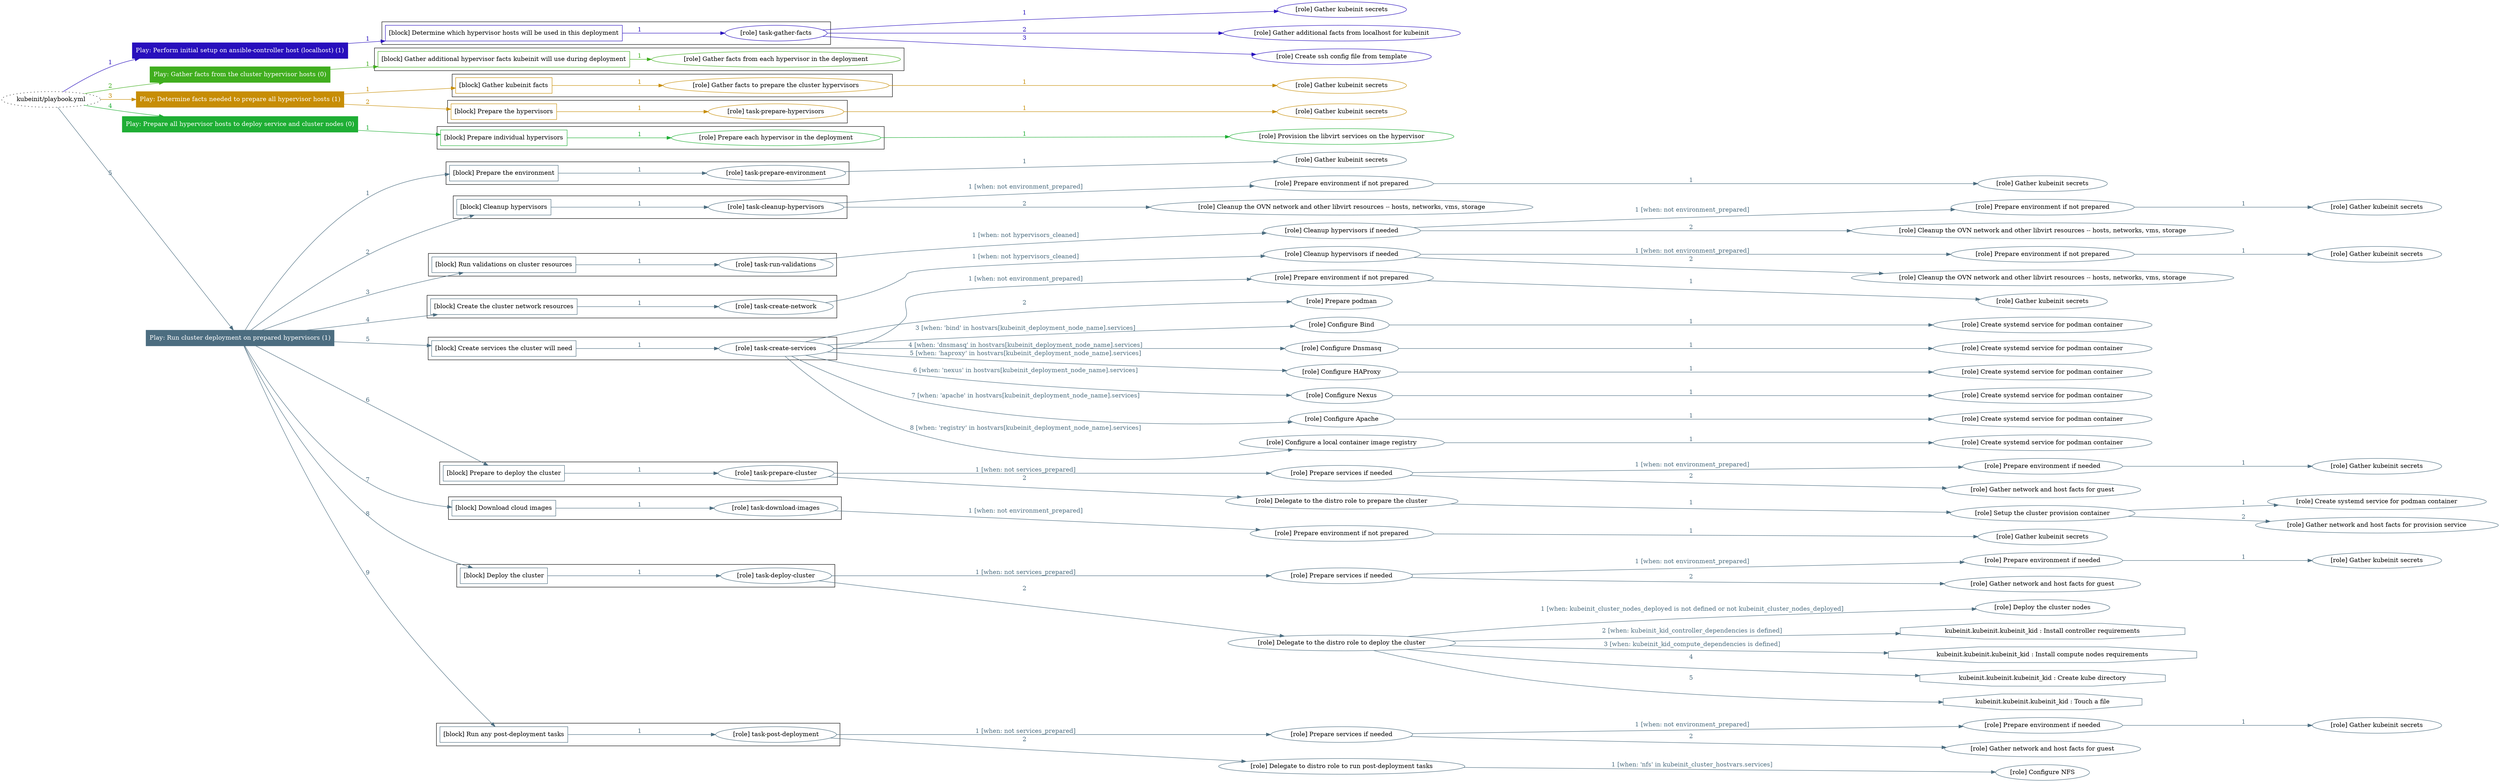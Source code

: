 digraph {
	graph [concentrate=true ordering=in rankdir=LR ratio=fill]
	edge [esep=5 sep=10]
	"kubeinit/playbook.yml" [URL="/home/runner/work/kubeinit/kubeinit/kubeinit/playbook.yml" id=playbook_4e5c50b9 style=dotted]
	play_be83b502 [label="Play: Perform initial setup on ansible-controller host (localhost) (1)" URL="/home/runner/work/kubeinit/kubeinit/kubeinit/playbook.yml" color="#280fbd" fontcolor="#ffffff" id=play_be83b502 shape=box style=filled tooltip=localhost]
	"kubeinit/playbook.yml" -> play_be83b502 [label="1 " color="#280fbd" fontcolor="#280fbd" id=edge_4e9e4ec0 labeltooltip="1 " tooltip="1 "]
	subgraph "Gather kubeinit secrets" {
		role_3963688c [label="[role] Gather kubeinit secrets" URL="/home/runner/.ansible/collections/ansible_collections/kubeinit/kubeinit/roles/kubeinit_prepare/tasks/build_hypervisors_group.yml" color="#280fbd" id=role_3963688c tooltip="Gather kubeinit secrets"]
	}
	subgraph "Gather additional facts from localhost for kubeinit" {
		role_2c9a92ce [label="[role] Gather additional facts from localhost for kubeinit" URL="/home/runner/.ansible/collections/ansible_collections/kubeinit/kubeinit/roles/kubeinit_prepare/tasks/build_hypervisors_group.yml" color="#280fbd" id=role_2c9a92ce tooltip="Gather additional facts from localhost for kubeinit"]
	}
	subgraph "Create ssh config file from template" {
		role_365f7366 [label="[role] Create ssh config file from template" URL="/home/runner/.ansible/collections/ansible_collections/kubeinit/kubeinit/roles/kubeinit_prepare/tasks/build_hypervisors_group.yml" color="#280fbd" id=role_365f7366 tooltip="Create ssh config file from template"]
	}
	subgraph "task-gather-facts" {
		role_6663f93b [label="[role] task-gather-facts" URL="/home/runner/work/kubeinit/kubeinit/kubeinit/playbook.yml" color="#280fbd" id=role_6663f93b tooltip="task-gather-facts"]
		role_6663f93b -> role_3963688c [label="1 " color="#280fbd" fontcolor="#280fbd" id=edge_693bb156 labeltooltip="1 " tooltip="1 "]
		role_6663f93b -> role_2c9a92ce [label="2 " color="#280fbd" fontcolor="#280fbd" id=edge_ea8eb855 labeltooltip="2 " tooltip="2 "]
		role_6663f93b -> role_365f7366 [label="3 " color="#280fbd" fontcolor="#280fbd" id=edge_2ed23f00 labeltooltip="3 " tooltip="3 "]
	}
	subgraph "Play: Perform initial setup on ansible-controller host (localhost) (1)" {
		play_be83b502 -> block_84d583a9 [label=1 color="#280fbd" fontcolor="#280fbd" id=edge_aeb4723a labeltooltip=1 tooltip=1]
		subgraph cluster_block_84d583a9 {
			block_84d583a9 [label="[block] Determine which hypervisor hosts will be used in this deployment" URL="/home/runner/work/kubeinit/kubeinit/kubeinit/playbook.yml" color="#280fbd" id=block_84d583a9 labeltooltip="Determine which hypervisor hosts will be used in this deployment" shape=box tooltip="Determine which hypervisor hosts will be used in this deployment"]
			block_84d583a9 -> role_6663f93b [label="1 " color="#280fbd" fontcolor="#280fbd" id=edge_0059473e labeltooltip="1 " tooltip="1 "]
		}
	}
	play_f57421dd [label="Play: Gather facts from the cluster hypervisor hosts (0)" URL="/home/runner/work/kubeinit/kubeinit/kubeinit/playbook.yml" color="#40ae1e" fontcolor="#ffffff" id=play_f57421dd shape=box style=filled tooltip="Play: Gather facts from the cluster hypervisor hosts (0)"]
	"kubeinit/playbook.yml" -> play_f57421dd [label="2 " color="#40ae1e" fontcolor="#40ae1e" id=edge_0d307f2e labeltooltip="2 " tooltip="2 "]
	subgraph "Gather facts from each hypervisor in the deployment" {
		role_8747a042 [label="[role] Gather facts from each hypervisor in the deployment" URL="/home/runner/work/kubeinit/kubeinit/kubeinit/playbook.yml" color="#40ae1e" id=role_8747a042 tooltip="Gather facts from each hypervisor in the deployment"]
	}
	subgraph "Play: Gather facts from the cluster hypervisor hosts (0)" {
		play_f57421dd -> block_73d7bb6b [label=1 color="#40ae1e" fontcolor="#40ae1e" id=edge_a7dafd04 labeltooltip=1 tooltip=1]
		subgraph cluster_block_73d7bb6b {
			block_73d7bb6b [label="[block] Gather additional hypervisor facts kubeinit will use during deployment" URL="/home/runner/work/kubeinit/kubeinit/kubeinit/playbook.yml" color="#40ae1e" id=block_73d7bb6b labeltooltip="Gather additional hypervisor facts kubeinit will use during deployment" shape=box tooltip="Gather additional hypervisor facts kubeinit will use during deployment"]
			block_73d7bb6b -> role_8747a042 [label="1 " color="#40ae1e" fontcolor="#40ae1e" id=edge_a349ce58 labeltooltip="1 " tooltip="1 "]
		}
	}
	play_27a154a6 [label="Play: Determine facts needed to prepare all hypervisor hosts (1)" URL="/home/runner/work/kubeinit/kubeinit/kubeinit/playbook.yml" color="#c78d05" fontcolor="#ffffff" id=play_27a154a6 shape=box style=filled tooltip=localhost]
	"kubeinit/playbook.yml" -> play_27a154a6 [label="3 " color="#c78d05" fontcolor="#c78d05" id=edge_d406dc98 labeltooltip="3 " tooltip="3 "]
	subgraph "Gather kubeinit secrets" {
		role_597173ee [label="[role] Gather kubeinit secrets" URL="/home/runner/.ansible/collections/ansible_collections/kubeinit/kubeinit/roles/kubeinit_prepare/tasks/gather_kubeinit_facts.yml" color="#c78d05" id=role_597173ee tooltip="Gather kubeinit secrets"]
	}
	subgraph "Gather facts to prepare the cluster hypervisors" {
		role_81f817d3 [label="[role] Gather facts to prepare the cluster hypervisors" URL="/home/runner/work/kubeinit/kubeinit/kubeinit/playbook.yml" color="#c78d05" id=role_81f817d3 tooltip="Gather facts to prepare the cluster hypervisors"]
		role_81f817d3 -> role_597173ee [label="1 " color="#c78d05" fontcolor="#c78d05" id=edge_641d40c2 labeltooltip="1 " tooltip="1 "]
	}
	subgraph "Gather kubeinit secrets" {
		role_c4812e00 [label="[role] Gather kubeinit secrets" URL="/home/runner/.ansible/collections/ansible_collections/kubeinit/kubeinit/roles/kubeinit_prepare/tasks/gather_kubeinit_facts.yml" color="#c78d05" id=role_c4812e00 tooltip="Gather kubeinit secrets"]
	}
	subgraph "task-prepare-hypervisors" {
		role_0584d3cc [label="[role] task-prepare-hypervisors" URL="/home/runner/work/kubeinit/kubeinit/kubeinit/playbook.yml" color="#c78d05" id=role_0584d3cc tooltip="task-prepare-hypervisors"]
		role_0584d3cc -> role_c4812e00 [label="1 " color="#c78d05" fontcolor="#c78d05" id=edge_2c4b28fb labeltooltip="1 " tooltip="1 "]
	}
	subgraph "Play: Determine facts needed to prepare all hypervisor hosts (1)" {
		play_27a154a6 -> block_1ee62ad2 [label=1 color="#c78d05" fontcolor="#c78d05" id=edge_55af9e8d labeltooltip=1 tooltip=1]
		subgraph cluster_block_1ee62ad2 {
			block_1ee62ad2 [label="[block] Gather kubeinit facts" URL="/home/runner/work/kubeinit/kubeinit/kubeinit/playbook.yml" color="#c78d05" id=block_1ee62ad2 labeltooltip="Gather kubeinit facts" shape=box tooltip="Gather kubeinit facts"]
			block_1ee62ad2 -> role_81f817d3 [label="1 " color="#c78d05" fontcolor="#c78d05" id=edge_271cb1a1 labeltooltip="1 " tooltip="1 "]
		}
		play_27a154a6 -> block_6e0ce2c6 [label=2 color="#c78d05" fontcolor="#c78d05" id=edge_8266b74c labeltooltip=2 tooltip=2]
		subgraph cluster_block_6e0ce2c6 {
			block_6e0ce2c6 [label="[block] Prepare the hypervisors" URL="/home/runner/work/kubeinit/kubeinit/kubeinit/playbook.yml" color="#c78d05" id=block_6e0ce2c6 labeltooltip="Prepare the hypervisors" shape=box tooltip="Prepare the hypervisors"]
			block_6e0ce2c6 -> role_0584d3cc [label="1 " color="#c78d05" fontcolor="#c78d05" id=edge_dc3e5ef9 labeltooltip="1 " tooltip="1 "]
		}
	}
	play_da130562 [label="Play: Prepare all hypervisor hosts to deploy service and cluster nodes (0)" URL="/home/runner/work/kubeinit/kubeinit/kubeinit/playbook.yml" color="#1eae34" fontcolor="#ffffff" id=play_da130562 shape=box style=filled tooltip="Play: Prepare all hypervisor hosts to deploy service and cluster nodes (0)"]
	"kubeinit/playbook.yml" -> play_da130562 [label="4 " color="#1eae34" fontcolor="#1eae34" id=edge_f2a04a18 labeltooltip="4 " tooltip="4 "]
	subgraph "Provision the libvirt services on the hypervisor" {
		role_58670fd2 [label="[role] Provision the libvirt services on the hypervisor" URL="/home/runner/.ansible/collections/ansible_collections/kubeinit/kubeinit/roles/kubeinit_prepare/tasks/prepare_hypervisor.yml" color="#1eae34" id=role_58670fd2 tooltip="Provision the libvirt services on the hypervisor"]
	}
	subgraph "Prepare each hypervisor in the deployment" {
		role_920e8790 [label="[role] Prepare each hypervisor in the deployment" URL="/home/runner/work/kubeinit/kubeinit/kubeinit/playbook.yml" color="#1eae34" id=role_920e8790 tooltip="Prepare each hypervisor in the deployment"]
		role_920e8790 -> role_58670fd2 [label="1 " color="#1eae34" fontcolor="#1eae34" id=edge_877c6c0e labeltooltip="1 " tooltip="1 "]
	}
	subgraph "Play: Prepare all hypervisor hosts to deploy service and cluster nodes (0)" {
		play_da130562 -> block_7f72e41b [label=1 color="#1eae34" fontcolor="#1eae34" id=edge_2b4330bf labeltooltip=1 tooltip=1]
		subgraph cluster_block_7f72e41b {
			block_7f72e41b [label="[block] Prepare individual hypervisors" URL="/home/runner/work/kubeinit/kubeinit/kubeinit/playbook.yml" color="#1eae34" id=block_7f72e41b labeltooltip="Prepare individual hypervisors" shape=box tooltip="Prepare individual hypervisors"]
			block_7f72e41b -> role_920e8790 [label="1 " color="#1eae34" fontcolor="#1eae34" id=edge_8ceefd9c labeltooltip="1 " tooltip="1 "]
		}
	}
	play_143b0543 [label="Play: Run cluster deployment on prepared hypervisors (1)" URL="/home/runner/work/kubeinit/kubeinit/kubeinit/playbook.yml" color="#4c6d80" fontcolor="#ffffff" id=play_143b0543 shape=box style=filled tooltip=localhost]
	"kubeinit/playbook.yml" -> play_143b0543 [label="5 " color="#4c6d80" fontcolor="#4c6d80" id=edge_5b126f44 labeltooltip="5 " tooltip="5 "]
	subgraph "Gather kubeinit secrets" {
		role_2c8545b1 [label="[role] Gather kubeinit secrets" URL="/home/runner/.ansible/collections/ansible_collections/kubeinit/kubeinit/roles/kubeinit_prepare/tasks/gather_kubeinit_facts.yml" color="#4c6d80" id=role_2c8545b1 tooltip="Gather kubeinit secrets"]
	}
	subgraph "task-prepare-environment" {
		role_98cddc00 [label="[role] task-prepare-environment" URL="/home/runner/work/kubeinit/kubeinit/kubeinit/playbook.yml" color="#4c6d80" id=role_98cddc00 tooltip="task-prepare-environment"]
		role_98cddc00 -> role_2c8545b1 [label="1 " color="#4c6d80" fontcolor="#4c6d80" id=edge_5eb65784 labeltooltip="1 " tooltip="1 "]
	}
	subgraph "Gather kubeinit secrets" {
		role_f2a7ed80 [label="[role] Gather kubeinit secrets" URL="/home/runner/.ansible/collections/ansible_collections/kubeinit/kubeinit/roles/kubeinit_prepare/tasks/gather_kubeinit_facts.yml" color="#4c6d80" id=role_f2a7ed80 tooltip="Gather kubeinit secrets"]
	}
	subgraph "Prepare environment if not prepared" {
		role_c7f2da71 [label="[role] Prepare environment if not prepared" URL="/home/runner/.ansible/collections/ansible_collections/kubeinit/kubeinit/roles/kubeinit_prepare/tasks/cleanup_hypervisors.yml" color="#4c6d80" id=role_c7f2da71 tooltip="Prepare environment if not prepared"]
		role_c7f2da71 -> role_f2a7ed80 [label="1 " color="#4c6d80" fontcolor="#4c6d80" id=edge_e63ecfbd labeltooltip="1 " tooltip="1 "]
	}
	subgraph "Cleanup the OVN network and other libvirt resources -- hosts, networks, vms, storage" {
		role_a6fb35a5 [label="[role] Cleanup the OVN network and other libvirt resources -- hosts, networks, vms, storage" URL="/home/runner/.ansible/collections/ansible_collections/kubeinit/kubeinit/roles/kubeinit_prepare/tasks/cleanup_hypervisors.yml" color="#4c6d80" id=role_a6fb35a5 tooltip="Cleanup the OVN network and other libvirt resources -- hosts, networks, vms, storage"]
	}
	subgraph "task-cleanup-hypervisors" {
		role_b15662e8 [label="[role] task-cleanup-hypervisors" URL="/home/runner/work/kubeinit/kubeinit/kubeinit/playbook.yml" color="#4c6d80" id=role_b15662e8 tooltip="task-cleanup-hypervisors"]
		role_b15662e8 -> role_c7f2da71 [label="1 [when: not environment_prepared]" color="#4c6d80" fontcolor="#4c6d80" id=edge_eeaac0d3 labeltooltip="1 [when: not environment_prepared]" tooltip="1 [when: not environment_prepared]"]
		role_b15662e8 -> role_a6fb35a5 [label="2 " color="#4c6d80" fontcolor="#4c6d80" id=edge_97620277 labeltooltip="2 " tooltip="2 "]
	}
	subgraph "Gather kubeinit secrets" {
		role_2e473605 [label="[role] Gather kubeinit secrets" URL="/home/runner/.ansible/collections/ansible_collections/kubeinit/kubeinit/roles/kubeinit_prepare/tasks/gather_kubeinit_facts.yml" color="#4c6d80" id=role_2e473605 tooltip="Gather kubeinit secrets"]
	}
	subgraph "Prepare environment if not prepared" {
		role_989164c5 [label="[role] Prepare environment if not prepared" URL="/home/runner/.ansible/collections/ansible_collections/kubeinit/kubeinit/roles/kubeinit_prepare/tasks/cleanup_hypervisors.yml" color="#4c6d80" id=role_989164c5 tooltip="Prepare environment if not prepared"]
		role_989164c5 -> role_2e473605 [label="1 " color="#4c6d80" fontcolor="#4c6d80" id=edge_2edbe1d2 labeltooltip="1 " tooltip="1 "]
	}
	subgraph "Cleanup the OVN network and other libvirt resources -- hosts, networks, vms, storage" {
		role_6d11cf6e [label="[role] Cleanup the OVN network and other libvirt resources -- hosts, networks, vms, storage" URL="/home/runner/.ansible/collections/ansible_collections/kubeinit/kubeinit/roles/kubeinit_prepare/tasks/cleanup_hypervisors.yml" color="#4c6d80" id=role_6d11cf6e tooltip="Cleanup the OVN network and other libvirt resources -- hosts, networks, vms, storage"]
	}
	subgraph "Cleanup hypervisors if needed" {
		role_3fcd0591 [label="[role] Cleanup hypervisors if needed" URL="/home/runner/.ansible/collections/ansible_collections/kubeinit/kubeinit/roles/kubeinit_validations/tasks/main.yml" color="#4c6d80" id=role_3fcd0591 tooltip="Cleanup hypervisors if needed"]
		role_3fcd0591 -> role_989164c5 [label="1 [when: not environment_prepared]" color="#4c6d80" fontcolor="#4c6d80" id=edge_561bf6e8 labeltooltip="1 [when: not environment_prepared]" tooltip="1 [when: not environment_prepared]"]
		role_3fcd0591 -> role_6d11cf6e [label="2 " color="#4c6d80" fontcolor="#4c6d80" id=edge_b18e71c1 labeltooltip="2 " tooltip="2 "]
	}
	subgraph "task-run-validations" {
		role_a4c361a3 [label="[role] task-run-validations" URL="/home/runner/work/kubeinit/kubeinit/kubeinit/playbook.yml" color="#4c6d80" id=role_a4c361a3 tooltip="task-run-validations"]
		role_a4c361a3 -> role_3fcd0591 [label="1 [when: not hypervisors_cleaned]" color="#4c6d80" fontcolor="#4c6d80" id=edge_5323c7be labeltooltip="1 [when: not hypervisors_cleaned]" tooltip="1 [when: not hypervisors_cleaned]"]
	}
	subgraph "Gather kubeinit secrets" {
		role_646f0683 [label="[role] Gather kubeinit secrets" URL="/home/runner/.ansible/collections/ansible_collections/kubeinit/kubeinit/roles/kubeinit_prepare/tasks/gather_kubeinit_facts.yml" color="#4c6d80" id=role_646f0683 tooltip="Gather kubeinit secrets"]
	}
	subgraph "Prepare environment if not prepared" {
		role_dcf4d132 [label="[role] Prepare environment if not prepared" URL="/home/runner/.ansible/collections/ansible_collections/kubeinit/kubeinit/roles/kubeinit_prepare/tasks/cleanup_hypervisors.yml" color="#4c6d80" id=role_dcf4d132 tooltip="Prepare environment if not prepared"]
		role_dcf4d132 -> role_646f0683 [label="1 " color="#4c6d80" fontcolor="#4c6d80" id=edge_28f791b0 labeltooltip="1 " tooltip="1 "]
	}
	subgraph "Cleanup the OVN network and other libvirt resources -- hosts, networks, vms, storage" {
		role_1462ac1a [label="[role] Cleanup the OVN network and other libvirt resources -- hosts, networks, vms, storage" URL="/home/runner/.ansible/collections/ansible_collections/kubeinit/kubeinit/roles/kubeinit_prepare/tasks/cleanup_hypervisors.yml" color="#4c6d80" id=role_1462ac1a tooltip="Cleanup the OVN network and other libvirt resources -- hosts, networks, vms, storage"]
	}
	subgraph "Cleanup hypervisors if needed" {
		role_6bff63a1 [label="[role] Cleanup hypervisors if needed" URL="/home/runner/.ansible/collections/ansible_collections/kubeinit/kubeinit/roles/kubeinit_libvirt/tasks/create_network.yml" color="#4c6d80" id=role_6bff63a1 tooltip="Cleanup hypervisors if needed"]
		role_6bff63a1 -> role_dcf4d132 [label="1 [when: not environment_prepared]" color="#4c6d80" fontcolor="#4c6d80" id=edge_6af35eef labeltooltip="1 [when: not environment_prepared]" tooltip="1 [when: not environment_prepared]"]
		role_6bff63a1 -> role_1462ac1a [label="2 " color="#4c6d80" fontcolor="#4c6d80" id=edge_1cc89c4a labeltooltip="2 " tooltip="2 "]
	}
	subgraph "task-create-network" {
		role_ffa5cab0 [label="[role] task-create-network" URL="/home/runner/work/kubeinit/kubeinit/kubeinit/playbook.yml" color="#4c6d80" id=role_ffa5cab0 tooltip="task-create-network"]
		role_ffa5cab0 -> role_6bff63a1 [label="1 [when: not hypervisors_cleaned]" color="#4c6d80" fontcolor="#4c6d80" id=edge_74e11493 labeltooltip="1 [when: not hypervisors_cleaned]" tooltip="1 [when: not hypervisors_cleaned]"]
	}
	subgraph "Gather kubeinit secrets" {
		role_fca469c7 [label="[role] Gather kubeinit secrets" URL="/home/runner/.ansible/collections/ansible_collections/kubeinit/kubeinit/roles/kubeinit_prepare/tasks/gather_kubeinit_facts.yml" color="#4c6d80" id=role_fca469c7 tooltip="Gather kubeinit secrets"]
	}
	subgraph "Prepare environment if not prepared" {
		role_efccc2fc [label="[role] Prepare environment if not prepared" URL="/home/runner/.ansible/collections/ansible_collections/kubeinit/kubeinit/roles/kubeinit_services/tasks/main.yml" color="#4c6d80" id=role_efccc2fc tooltip="Prepare environment if not prepared"]
		role_efccc2fc -> role_fca469c7 [label="1 " color="#4c6d80" fontcolor="#4c6d80" id=edge_82417b66 labeltooltip="1 " tooltip="1 "]
	}
	subgraph "Prepare podman" {
		role_5390db54 [label="[role] Prepare podman" URL="/home/runner/.ansible/collections/ansible_collections/kubeinit/kubeinit/roles/kubeinit_services/tasks/00_create_service_pod.yml" color="#4c6d80" id=role_5390db54 tooltip="Prepare podman"]
	}
	subgraph "Create systemd service for podman container" {
		role_6396180c [label="[role] Create systemd service for podman container" URL="/home/runner/.ansible/collections/ansible_collections/kubeinit/kubeinit/roles/kubeinit_bind/tasks/main.yml" color="#4c6d80" id=role_6396180c tooltip="Create systemd service for podman container"]
	}
	subgraph "Configure Bind" {
		role_b3eb682a [label="[role] Configure Bind" URL="/home/runner/.ansible/collections/ansible_collections/kubeinit/kubeinit/roles/kubeinit_services/tasks/start_services_containers.yml" color="#4c6d80" id=role_b3eb682a tooltip="Configure Bind"]
		role_b3eb682a -> role_6396180c [label="1 " color="#4c6d80" fontcolor="#4c6d80" id=edge_84b0aaee labeltooltip="1 " tooltip="1 "]
	}
	subgraph "Create systemd service for podman container" {
		role_d4f74263 [label="[role] Create systemd service for podman container" URL="/home/runner/.ansible/collections/ansible_collections/kubeinit/kubeinit/roles/kubeinit_dnsmasq/tasks/main.yml" color="#4c6d80" id=role_d4f74263 tooltip="Create systemd service for podman container"]
	}
	subgraph "Configure Dnsmasq" {
		role_28db09c4 [label="[role] Configure Dnsmasq" URL="/home/runner/.ansible/collections/ansible_collections/kubeinit/kubeinit/roles/kubeinit_services/tasks/start_services_containers.yml" color="#4c6d80" id=role_28db09c4 tooltip="Configure Dnsmasq"]
		role_28db09c4 -> role_d4f74263 [label="1 " color="#4c6d80" fontcolor="#4c6d80" id=edge_d03ab07a labeltooltip="1 " tooltip="1 "]
	}
	subgraph "Create systemd service for podman container" {
		role_c176523c [label="[role] Create systemd service for podman container" URL="/home/runner/.ansible/collections/ansible_collections/kubeinit/kubeinit/roles/kubeinit_haproxy/tasks/main.yml" color="#4c6d80" id=role_c176523c tooltip="Create systemd service for podman container"]
	}
	subgraph "Configure HAProxy" {
		role_b61abbf7 [label="[role] Configure HAProxy" URL="/home/runner/.ansible/collections/ansible_collections/kubeinit/kubeinit/roles/kubeinit_services/tasks/start_services_containers.yml" color="#4c6d80" id=role_b61abbf7 tooltip="Configure HAProxy"]
		role_b61abbf7 -> role_c176523c [label="1 " color="#4c6d80" fontcolor="#4c6d80" id=edge_1346bdce labeltooltip="1 " tooltip="1 "]
	}
	subgraph "Create systemd service for podman container" {
		role_8a6c2557 [label="[role] Create systemd service for podman container" URL="/home/runner/.ansible/collections/ansible_collections/kubeinit/kubeinit/roles/kubeinit_nexus/tasks/main.yml" color="#4c6d80" id=role_8a6c2557 tooltip="Create systemd service for podman container"]
	}
	subgraph "Configure Nexus" {
		role_e0376f94 [label="[role] Configure Nexus" URL="/home/runner/.ansible/collections/ansible_collections/kubeinit/kubeinit/roles/kubeinit_services/tasks/start_services_containers.yml" color="#4c6d80" id=role_e0376f94 tooltip="Configure Nexus"]
		role_e0376f94 -> role_8a6c2557 [label="1 " color="#4c6d80" fontcolor="#4c6d80" id=edge_9daef9d9 labeltooltip="1 " tooltip="1 "]
	}
	subgraph "Create systemd service for podman container" {
		role_856889b9 [label="[role] Create systemd service for podman container" URL="/home/runner/.ansible/collections/ansible_collections/kubeinit/kubeinit/roles/kubeinit_apache/tasks/main.yml" color="#4c6d80" id=role_856889b9 tooltip="Create systemd service for podman container"]
	}
	subgraph "Configure Apache" {
		role_f0fe7cfe [label="[role] Configure Apache" URL="/home/runner/.ansible/collections/ansible_collections/kubeinit/kubeinit/roles/kubeinit_services/tasks/start_services_containers.yml" color="#4c6d80" id=role_f0fe7cfe tooltip="Configure Apache"]
		role_f0fe7cfe -> role_856889b9 [label="1 " color="#4c6d80" fontcolor="#4c6d80" id=edge_1c4193ed labeltooltip="1 " tooltip="1 "]
	}
	subgraph "Create systemd service for podman container" {
		role_81781dd9 [label="[role] Create systemd service for podman container" URL="/home/runner/.ansible/collections/ansible_collections/kubeinit/kubeinit/roles/kubeinit_registry/tasks/main.yml" color="#4c6d80" id=role_81781dd9 tooltip="Create systemd service for podman container"]
	}
	subgraph "Configure a local container image registry" {
		role_8d2a9e39 [label="[role] Configure a local container image registry" URL="/home/runner/.ansible/collections/ansible_collections/kubeinit/kubeinit/roles/kubeinit_services/tasks/start_services_containers.yml" color="#4c6d80" id=role_8d2a9e39 tooltip="Configure a local container image registry"]
		role_8d2a9e39 -> role_81781dd9 [label="1 " color="#4c6d80" fontcolor="#4c6d80" id=edge_5299319e labeltooltip="1 " tooltip="1 "]
	}
	subgraph "task-create-services" {
		role_44cfd627 [label="[role] task-create-services" URL="/home/runner/work/kubeinit/kubeinit/kubeinit/playbook.yml" color="#4c6d80" id=role_44cfd627 tooltip="task-create-services"]
		role_44cfd627 -> role_efccc2fc [label="1 [when: not environment_prepared]" color="#4c6d80" fontcolor="#4c6d80" id=edge_130e36fb labeltooltip="1 [when: not environment_prepared]" tooltip="1 [when: not environment_prepared]"]
		role_44cfd627 -> role_5390db54 [label="2 " color="#4c6d80" fontcolor="#4c6d80" id=edge_cde8ffc7 labeltooltip="2 " tooltip="2 "]
		role_44cfd627 -> role_b3eb682a [label="3 [when: 'bind' in hostvars[kubeinit_deployment_node_name].services]" color="#4c6d80" fontcolor="#4c6d80" id=edge_509e84ea labeltooltip="3 [when: 'bind' in hostvars[kubeinit_deployment_node_name].services]" tooltip="3 [when: 'bind' in hostvars[kubeinit_deployment_node_name].services]"]
		role_44cfd627 -> role_28db09c4 [label="4 [when: 'dnsmasq' in hostvars[kubeinit_deployment_node_name].services]" color="#4c6d80" fontcolor="#4c6d80" id=edge_ef691ca8 labeltooltip="4 [when: 'dnsmasq' in hostvars[kubeinit_deployment_node_name].services]" tooltip="4 [when: 'dnsmasq' in hostvars[kubeinit_deployment_node_name].services]"]
		role_44cfd627 -> role_b61abbf7 [label="5 [when: 'haproxy' in hostvars[kubeinit_deployment_node_name].services]" color="#4c6d80" fontcolor="#4c6d80" id=edge_c96fac4b labeltooltip="5 [when: 'haproxy' in hostvars[kubeinit_deployment_node_name].services]" tooltip="5 [when: 'haproxy' in hostvars[kubeinit_deployment_node_name].services]"]
		role_44cfd627 -> role_e0376f94 [label="6 [when: 'nexus' in hostvars[kubeinit_deployment_node_name].services]" color="#4c6d80" fontcolor="#4c6d80" id=edge_75c42dd7 labeltooltip="6 [when: 'nexus' in hostvars[kubeinit_deployment_node_name].services]" tooltip="6 [when: 'nexus' in hostvars[kubeinit_deployment_node_name].services]"]
		role_44cfd627 -> role_f0fe7cfe [label="7 [when: 'apache' in hostvars[kubeinit_deployment_node_name].services]" color="#4c6d80" fontcolor="#4c6d80" id=edge_de53bf33 labeltooltip="7 [when: 'apache' in hostvars[kubeinit_deployment_node_name].services]" tooltip="7 [when: 'apache' in hostvars[kubeinit_deployment_node_name].services]"]
		role_44cfd627 -> role_8d2a9e39 [label="8 [when: 'registry' in hostvars[kubeinit_deployment_node_name].services]" color="#4c6d80" fontcolor="#4c6d80" id=edge_9a576194 labeltooltip="8 [when: 'registry' in hostvars[kubeinit_deployment_node_name].services]" tooltip="8 [when: 'registry' in hostvars[kubeinit_deployment_node_name].services]"]
	}
	subgraph "Gather kubeinit secrets" {
		role_036e8344 [label="[role] Gather kubeinit secrets" URL="/home/runner/.ansible/collections/ansible_collections/kubeinit/kubeinit/roles/kubeinit_prepare/tasks/gather_kubeinit_facts.yml" color="#4c6d80" id=role_036e8344 tooltip="Gather kubeinit secrets"]
	}
	subgraph "Prepare environment if needed" {
		role_558dab66 [label="[role] Prepare environment if needed" URL="/home/runner/.ansible/collections/ansible_collections/kubeinit/kubeinit/roles/kubeinit_services/tasks/prepare_services.yml" color="#4c6d80" id=role_558dab66 tooltip="Prepare environment if needed"]
		role_558dab66 -> role_036e8344 [label="1 " color="#4c6d80" fontcolor="#4c6d80" id=edge_0e04b8b6 labeltooltip="1 " tooltip="1 "]
	}
	subgraph "Gather network and host facts for guest" {
		role_cca01a8d [label="[role] Gather network and host facts for guest" URL="/home/runner/.ansible/collections/ansible_collections/kubeinit/kubeinit/roles/kubeinit_services/tasks/prepare_services.yml" color="#4c6d80" id=role_cca01a8d tooltip="Gather network and host facts for guest"]
	}
	subgraph "Prepare services if needed" {
		role_11aca17b [label="[role] Prepare services if needed" URL="/home/runner/.ansible/collections/ansible_collections/kubeinit/kubeinit/roles/kubeinit_prepare/tasks/prepare_cluster.yml" color="#4c6d80" id=role_11aca17b tooltip="Prepare services if needed"]
		role_11aca17b -> role_558dab66 [label="1 [when: not environment_prepared]" color="#4c6d80" fontcolor="#4c6d80" id=edge_30abe3a4 labeltooltip="1 [when: not environment_prepared]" tooltip="1 [when: not environment_prepared]"]
		role_11aca17b -> role_cca01a8d [label="2 " color="#4c6d80" fontcolor="#4c6d80" id=edge_618a7983 labeltooltip="2 " tooltip="2 "]
	}
	subgraph "Create systemd service for podman container" {
		role_38e020b8 [label="[role] Create systemd service for podman container" URL="/home/runner/.ansible/collections/ansible_collections/kubeinit/kubeinit/roles/kubeinit_services/tasks/create_provision_container.yml" color="#4c6d80" id=role_38e020b8 tooltip="Create systemd service for podman container"]
	}
	subgraph "Gather network and host facts for provision service" {
		role_c5b66d83 [label="[role] Gather network and host facts for provision service" URL="/home/runner/.ansible/collections/ansible_collections/kubeinit/kubeinit/roles/kubeinit_services/tasks/create_provision_container.yml" color="#4c6d80" id=role_c5b66d83 tooltip="Gather network and host facts for provision service"]
	}
	subgraph "Setup the cluster provision container" {
		role_cf09ecde [label="[role] Setup the cluster provision container" URL="/home/runner/.ansible/collections/ansible_collections/kubeinit/kubeinit/roles/kubeinit_kid/tasks/prepare_cluster.yml" color="#4c6d80" id=role_cf09ecde tooltip="Setup the cluster provision container"]
		role_cf09ecde -> role_38e020b8 [label="1 " color="#4c6d80" fontcolor="#4c6d80" id=edge_fe904d8f labeltooltip="1 " tooltip="1 "]
		role_cf09ecde -> role_c5b66d83 [label="2 " color="#4c6d80" fontcolor="#4c6d80" id=edge_acf70673 labeltooltip="2 " tooltip="2 "]
	}
	subgraph "Delegate to the distro role to prepare the cluster" {
		role_9e7a7a67 [label="[role] Delegate to the distro role to prepare the cluster" URL="/home/runner/.ansible/collections/ansible_collections/kubeinit/kubeinit/roles/kubeinit_prepare/tasks/prepare_cluster.yml" color="#4c6d80" id=role_9e7a7a67 tooltip="Delegate to the distro role to prepare the cluster"]
		role_9e7a7a67 -> role_cf09ecde [label="1 " color="#4c6d80" fontcolor="#4c6d80" id=edge_6ae4782d labeltooltip="1 " tooltip="1 "]
	}
	subgraph "task-prepare-cluster" {
		role_511fce0c [label="[role] task-prepare-cluster" URL="/home/runner/work/kubeinit/kubeinit/kubeinit/playbook.yml" color="#4c6d80" id=role_511fce0c tooltip="task-prepare-cluster"]
		role_511fce0c -> role_11aca17b [label="1 [when: not services_prepared]" color="#4c6d80" fontcolor="#4c6d80" id=edge_2efeb85e labeltooltip="1 [when: not services_prepared]" tooltip="1 [when: not services_prepared]"]
		role_511fce0c -> role_9e7a7a67 [label="2 " color="#4c6d80" fontcolor="#4c6d80" id=edge_8011935e labeltooltip="2 " tooltip="2 "]
	}
	subgraph "Gather kubeinit secrets" {
		role_c945ac74 [label="[role] Gather kubeinit secrets" URL="/home/runner/.ansible/collections/ansible_collections/kubeinit/kubeinit/roles/kubeinit_prepare/tasks/gather_kubeinit_facts.yml" color="#4c6d80" id=role_c945ac74 tooltip="Gather kubeinit secrets"]
	}
	subgraph "Prepare environment if not prepared" {
		role_e1a078ee [label="[role] Prepare environment if not prepared" URL="/home/runner/.ansible/collections/ansible_collections/kubeinit/kubeinit/roles/kubeinit_libvirt/tasks/download_cloud_images.yml" color="#4c6d80" id=role_e1a078ee tooltip="Prepare environment if not prepared"]
		role_e1a078ee -> role_c945ac74 [label="1 " color="#4c6d80" fontcolor="#4c6d80" id=edge_0c6d4541 labeltooltip="1 " tooltip="1 "]
	}
	subgraph "task-download-images" {
		role_e1cbf152 [label="[role] task-download-images" URL="/home/runner/work/kubeinit/kubeinit/kubeinit/playbook.yml" color="#4c6d80" id=role_e1cbf152 tooltip="task-download-images"]
		role_e1cbf152 -> role_e1a078ee [label="1 [when: not environment_prepared]" color="#4c6d80" fontcolor="#4c6d80" id=edge_968d55c9 labeltooltip="1 [when: not environment_prepared]" tooltip="1 [when: not environment_prepared]"]
	}
	subgraph "Gather kubeinit secrets" {
		role_67299395 [label="[role] Gather kubeinit secrets" URL="/home/runner/.ansible/collections/ansible_collections/kubeinit/kubeinit/roles/kubeinit_prepare/tasks/gather_kubeinit_facts.yml" color="#4c6d80" id=role_67299395 tooltip="Gather kubeinit secrets"]
	}
	subgraph "Prepare environment if needed" {
		role_0880fb45 [label="[role] Prepare environment if needed" URL="/home/runner/.ansible/collections/ansible_collections/kubeinit/kubeinit/roles/kubeinit_services/tasks/prepare_services.yml" color="#4c6d80" id=role_0880fb45 tooltip="Prepare environment if needed"]
		role_0880fb45 -> role_67299395 [label="1 " color="#4c6d80" fontcolor="#4c6d80" id=edge_a4d0947a labeltooltip="1 " tooltip="1 "]
	}
	subgraph "Gather network and host facts for guest" {
		role_ebba59ba [label="[role] Gather network and host facts for guest" URL="/home/runner/.ansible/collections/ansible_collections/kubeinit/kubeinit/roles/kubeinit_services/tasks/prepare_services.yml" color="#4c6d80" id=role_ebba59ba tooltip="Gather network and host facts for guest"]
	}
	subgraph "Prepare services if needed" {
		role_64d5fb8f [label="[role] Prepare services if needed" URL="/home/runner/.ansible/collections/ansible_collections/kubeinit/kubeinit/roles/kubeinit_prepare/tasks/deploy_cluster.yml" color="#4c6d80" id=role_64d5fb8f tooltip="Prepare services if needed"]
		role_64d5fb8f -> role_0880fb45 [label="1 [when: not environment_prepared]" color="#4c6d80" fontcolor="#4c6d80" id=edge_8b799b60 labeltooltip="1 [when: not environment_prepared]" tooltip="1 [when: not environment_prepared]"]
		role_64d5fb8f -> role_ebba59ba [label="2 " color="#4c6d80" fontcolor="#4c6d80" id=edge_57ccc750 labeltooltip="2 " tooltip="2 "]
	}
	subgraph "Deploy the cluster nodes" {
		role_b4962521 [label="[role] Deploy the cluster nodes" URL="/home/runner/.ansible/collections/ansible_collections/kubeinit/kubeinit/roles/kubeinit_kid/tasks/main.yml" color="#4c6d80" id=role_b4962521 tooltip="Deploy the cluster nodes"]
	}
	subgraph "Delegate to the distro role to deploy the cluster" {
		role_795a14a1 [label="[role] Delegate to the distro role to deploy the cluster" URL="/home/runner/.ansible/collections/ansible_collections/kubeinit/kubeinit/roles/kubeinit_prepare/tasks/deploy_cluster.yml" color="#4c6d80" id=role_795a14a1 tooltip="Delegate to the distro role to deploy the cluster"]
		role_795a14a1 -> role_b4962521 [label="1 [when: kubeinit_cluster_nodes_deployed is not defined or not kubeinit_cluster_nodes_deployed]" color="#4c6d80" fontcolor="#4c6d80" id=edge_65eb9b93 labeltooltip="1 [when: kubeinit_cluster_nodes_deployed is not defined or not kubeinit_cluster_nodes_deployed]" tooltip="1 [when: kubeinit_cluster_nodes_deployed is not defined or not kubeinit_cluster_nodes_deployed]"]
		task_a09da52b [label="kubeinit.kubeinit.kubeinit_kid : Install controller requirements" URL="/home/runner/.ansible/collections/ansible_collections/kubeinit/kubeinit/roles/kubeinit_kid/tasks/main.yml" color="#4c6d80" id=task_a09da52b shape=octagon tooltip="kubeinit.kubeinit.kubeinit_kid : Install controller requirements"]
		role_795a14a1 -> task_a09da52b [label="2 [when: kubeinit_kid_controller_dependencies is defined]" color="#4c6d80" fontcolor="#4c6d80" id=edge_7a94372f labeltooltip="2 [when: kubeinit_kid_controller_dependencies is defined]" tooltip="2 [when: kubeinit_kid_controller_dependencies is defined]"]
		task_414f0b7b [label="kubeinit.kubeinit.kubeinit_kid : Install compute nodes requirements" URL="/home/runner/.ansible/collections/ansible_collections/kubeinit/kubeinit/roles/kubeinit_kid/tasks/main.yml" color="#4c6d80" id=task_414f0b7b shape=octagon tooltip="kubeinit.kubeinit.kubeinit_kid : Install compute nodes requirements"]
		role_795a14a1 -> task_414f0b7b [label="3 [when: kubeinit_kid_compute_dependencies is defined]" color="#4c6d80" fontcolor="#4c6d80" id=edge_e7da3cf7 labeltooltip="3 [when: kubeinit_kid_compute_dependencies is defined]" tooltip="3 [when: kubeinit_kid_compute_dependencies is defined]"]
		task_e56055ea [label="kubeinit.kubeinit.kubeinit_kid : Create kube directory" URL="/home/runner/.ansible/collections/ansible_collections/kubeinit/kubeinit/roles/kubeinit_kid/tasks/main.yml" color="#4c6d80" id=task_e56055ea shape=octagon tooltip="kubeinit.kubeinit.kubeinit_kid : Create kube directory"]
		role_795a14a1 -> task_e56055ea [label="4 " color="#4c6d80" fontcolor="#4c6d80" id=edge_8f1e174e labeltooltip="4 " tooltip="4 "]
		task_efc4f672 [label="kubeinit.kubeinit.kubeinit_kid : Touch a file" URL="/home/runner/.ansible/collections/ansible_collections/kubeinit/kubeinit/roles/kubeinit_kid/tasks/main.yml" color="#4c6d80" id=task_efc4f672 shape=octagon tooltip="kubeinit.kubeinit.kubeinit_kid : Touch a file"]
		role_795a14a1 -> task_efc4f672 [label="5 " color="#4c6d80" fontcolor="#4c6d80" id=edge_a17785d8 labeltooltip="5 " tooltip="5 "]
	}
	subgraph "task-deploy-cluster" {
		role_761b21bd [label="[role] task-deploy-cluster" URL="/home/runner/work/kubeinit/kubeinit/kubeinit/playbook.yml" color="#4c6d80" id=role_761b21bd tooltip="task-deploy-cluster"]
		role_761b21bd -> role_64d5fb8f [label="1 [when: not services_prepared]" color="#4c6d80" fontcolor="#4c6d80" id=edge_8b2f9380 labeltooltip="1 [when: not services_prepared]" tooltip="1 [when: not services_prepared]"]
		role_761b21bd -> role_795a14a1 [label="2 " color="#4c6d80" fontcolor="#4c6d80" id=edge_0934681c labeltooltip="2 " tooltip="2 "]
	}
	subgraph "Gather kubeinit secrets" {
		role_381d0477 [label="[role] Gather kubeinit secrets" URL="/home/runner/.ansible/collections/ansible_collections/kubeinit/kubeinit/roles/kubeinit_prepare/tasks/gather_kubeinit_facts.yml" color="#4c6d80" id=role_381d0477 tooltip="Gather kubeinit secrets"]
	}
	subgraph "Prepare environment if needed" {
		role_1ea2bd70 [label="[role] Prepare environment if needed" URL="/home/runner/.ansible/collections/ansible_collections/kubeinit/kubeinit/roles/kubeinit_services/tasks/prepare_services.yml" color="#4c6d80" id=role_1ea2bd70 tooltip="Prepare environment if needed"]
		role_1ea2bd70 -> role_381d0477 [label="1 " color="#4c6d80" fontcolor="#4c6d80" id=edge_084b56d1 labeltooltip="1 " tooltip="1 "]
	}
	subgraph "Gather network and host facts for guest" {
		role_b35ec11f [label="[role] Gather network and host facts for guest" URL="/home/runner/.ansible/collections/ansible_collections/kubeinit/kubeinit/roles/kubeinit_services/tasks/prepare_services.yml" color="#4c6d80" id=role_b35ec11f tooltip="Gather network and host facts for guest"]
	}
	subgraph "Prepare services if needed" {
		role_699a704e [label="[role] Prepare services if needed" URL="/home/runner/.ansible/collections/ansible_collections/kubeinit/kubeinit/roles/kubeinit_prepare/tasks/post_deployment.yml" color="#4c6d80" id=role_699a704e tooltip="Prepare services if needed"]
		role_699a704e -> role_1ea2bd70 [label="1 [when: not environment_prepared]" color="#4c6d80" fontcolor="#4c6d80" id=edge_52d7698d labeltooltip="1 [when: not environment_prepared]" tooltip="1 [when: not environment_prepared]"]
		role_699a704e -> role_b35ec11f [label="2 " color="#4c6d80" fontcolor="#4c6d80" id=edge_cd7471fa labeltooltip="2 " tooltip="2 "]
	}
	subgraph "Configure NFS" {
		role_bbbbfe25 [label="[role] Configure NFS" URL="/home/runner/.ansible/collections/ansible_collections/kubeinit/kubeinit/roles/kubeinit_kid/tasks/post_deployment_tasks.yml" color="#4c6d80" id=role_bbbbfe25 tooltip="Configure NFS"]
	}
	subgraph "Delegate to distro role to run post-deployment tasks" {
		role_485cfc3e [label="[role] Delegate to distro role to run post-deployment tasks" URL="/home/runner/.ansible/collections/ansible_collections/kubeinit/kubeinit/roles/kubeinit_prepare/tasks/post_deployment.yml" color="#4c6d80" id=role_485cfc3e tooltip="Delegate to distro role to run post-deployment tasks"]
		role_485cfc3e -> role_bbbbfe25 [label="1 [when: 'nfs' in kubeinit_cluster_hostvars.services]" color="#4c6d80" fontcolor="#4c6d80" id=edge_1eb6faeb labeltooltip="1 [when: 'nfs' in kubeinit_cluster_hostvars.services]" tooltip="1 [when: 'nfs' in kubeinit_cluster_hostvars.services]"]
	}
	subgraph "task-post-deployment" {
		role_10869b2b [label="[role] task-post-deployment" URL="/home/runner/work/kubeinit/kubeinit/kubeinit/playbook.yml" color="#4c6d80" id=role_10869b2b tooltip="task-post-deployment"]
		role_10869b2b -> role_699a704e [label="1 [when: not services_prepared]" color="#4c6d80" fontcolor="#4c6d80" id=edge_d26afdbd labeltooltip="1 [when: not services_prepared]" tooltip="1 [when: not services_prepared]"]
		role_10869b2b -> role_485cfc3e [label="2 " color="#4c6d80" fontcolor="#4c6d80" id=edge_37de8b6a labeltooltip="2 " tooltip="2 "]
	}
	subgraph "Play: Run cluster deployment on prepared hypervisors (1)" {
		play_143b0543 -> block_be46e556 [label=1 color="#4c6d80" fontcolor="#4c6d80" id=edge_8a4c7926 labeltooltip=1 tooltip=1]
		subgraph cluster_block_be46e556 {
			block_be46e556 [label="[block] Prepare the environment" URL="/home/runner/work/kubeinit/kubeinit/kubeinit/playbook.yml" color="#4c6d80" id=block_be46e556 labeltooltip="Prepare the environment" shape=box tooltip="Prepare the environment"]
			block_be46e556 -> role_98cddc00 [label="1 " color="#4c6d80" fontcolor="#4c6d80" id=edge_4e5d1fd1 labeltooltip="1 " tooltip="1 "]
		}
		play_143b0543 -> block_36c01417 [label=2 color="#4c6d80" fontcolor="#4c6d80" id=edge_0fc2123a labeltooltip=2 tooltip=2]
		subgraph cluster_block_36c01417 {
			block_36c01417 [label="[block] Cleanup hypervisors" URL="/home/runner/work/kubeinit/kubeinit/kubeinit/playbook.yml" color="#4c6d80" id=block_36c01417 labeltooltip="Cleanup hypervisors" shape=box tooltip="Cleanup hypervisors"]
			block_36c01417 -> role_b15662e8 [label="1 " color="#4c6d80" fontcolor="#4c6d80" id=edge_d1583497 labeltooltip="1 " tooltip="1 "]
		}
		play_143b0543 -> block_85d6763e [label=3 color="#4c6d80" fontcolor="#4c6d80" id=edge_ea8f36f3 labeltooltip=3 tooltip=3]
		subgraph cluster_block_85d6763e {
			block_85d6763e [label="[block] Run validations on cluster resources" URL="/home/runner/work/kubeinit/kubeinit/kubeinit/playbook.yml" color="#4c6d80" id=block_85d6763e labeltooltip="Run validations on cluster resources" shape=box tooltip="Run validations on cluster resources"]
			block_85d6763e -> role_a4c361a3 [label="1 " color="#4c6d80" fontcolor="#4c6d80" id=edge_96815ae9 labeltooltip="1 " tooltip="1 "]
		}
		play_143b0543 -> block_ce7c2b25 [label=4 color="#4c6d80" fontcolor="#4c6d80" id=edge_9e68c9dd labeltooltip=4 tooltip=4]
		subgraph cluster_block_ce7c2b25 {
			block_ce7c2b25 [label="[block] Create the cluster network resources" URL="/home/runner/work/kubeinit/kubeinit/kubeinit/playbook.yml" color="#4c6d80" id=block_ce7c2b25 labeltooltip="Create the cluster network resources" shape=box tooltip="Create the cluster network resources"]
			block_ce7c2b25 -> role_ffa5cab0 [label="1 " color="#4c6d80" fontcolor="#4c6d80" id=edge_20c22499 labeltooltip="1 " tooltip="1 "]
		}
		play_143b0543 -> block_2e2bcb06 [label=5 color="#4c6d80" fontcolor="#4c6d80" id=edge_67ad8140 labeltooltip=5 tooltip=5]
		subgraph cluster_block_2e2bcb06 {
			block_2e2bcb06 [label="[block] Create services the cluster will need" URL="/home/runner/work/kubeinit/kubeinit/kubeinit/playbook.yml" color="#4c6d80" id=block_2e2bcb06 labeltooltip="Create services the cluster will need" shape=box tooltip="Create services the cluster will need"]
			block_2e2bcb06 -> role_44cfd627 [label="1 " color="#4c6d80" fontcolor="#4c6d80" id=edge_8520bd17 labeltooltip="1 " tooltip="1 "]
		}
		play_143b0543 -> block_66dbc2ff [label=6 color="#4c6d80" fontcolor="#4c6d80" id=edge_f3f7512e labeltooltip=6 tooltip=6]
		subgraph cluster_block_66dbc2ff {
			block_66dbc2ff [label="[block] Prepare to deploy the cluster" URL="/home/runner/work/kubeinit/kubeinit/kubeinit/playbook.yml" color="#4c6d80" id=block_66dbc2ff labeltooltip="Prepare to deploy the cluster" shape=box tooltip="Prepare to deploy the cluster"]
			block_66dbc2ff -> role_511fce0c [label="1 " color="#4c6d80" fontcolor="#4c6d80" id=edge_e9455afd labeltooltip="1 " tooltip="1 "]
		}
		play_143b0543 -> block_f105a914 [label=7 color="#4c6d80" fontcolor="#4c6d80" id=edge_9f451f66 labeltooltip=7 tooltip=7]
		subgraph cluster_block_f105a914 {
			block_f105a914 [label="[block] Download cloud images" URL="/home/runner/work/kubeinit/kubeinit/kubeinit/playbook.yml" color="#4c6d80" id=block_f105a914 labeltooltip="Download cloud images" shape=box tooltip="Download cloud images"]
			block_f105a914 -> role_e1cbf152 [label="1 " color="#4c6d80" fontcolor="#4c6d80" id=edge_89564e74 labeltooltip="1 " tooltip="1 "]
		}
		play_143b0543 -> block_d339d0cc [label=8 color="#4c6d80" fontcolor="#4c6d80" id=edge_61ad96fc labeltooltip=8 tooltip=8]
		subgraph cluster_block_d339d0cc {
			block_d339d0cc [label="[block] Deploy the cluster" URL="/home/runner/work/kubeinit/kubeinit/kubeinit/playbook.yml" color="#4c6d80" id=block_d339d0cc labeltooltip="Deploy the cluster" shape=box tooltip="Deploy the cluster"]
			block_d339d0cc -> role_761b21bd [label="1 " color="#4c6d80" fontcolor="#4c6d80" id=edge_88b891ea labeltooltip="1 " tooltip="1 "]
		}
		play_143b0543 -> block_4d05322e [label=9 color="#4c6d80" fontcolor="#4c6d80" id=edge_c86615cd labeltooltip=9 tooltip=9]
		subgraph cluster_block_4d05322e {
			block_4d05322e [label="[block] Run any post-deployment tasks" URL="/home/runner/work/kubeinit/kubeinit/kubeinit/playbook.yml" color="#4c6d80" id=block_4d05322e labeltooltip="Run any post-deployment tasks" shape=box tooltip="Run any post-deployment tasks"]
			block_4d05322e -> role_10869b2b [label="1 " color="#4c6d80" fontcolor="#4c6d80" id=edge_948543f4 labeltooltip="1 " tooltip="1 "]
		}
	}
}
